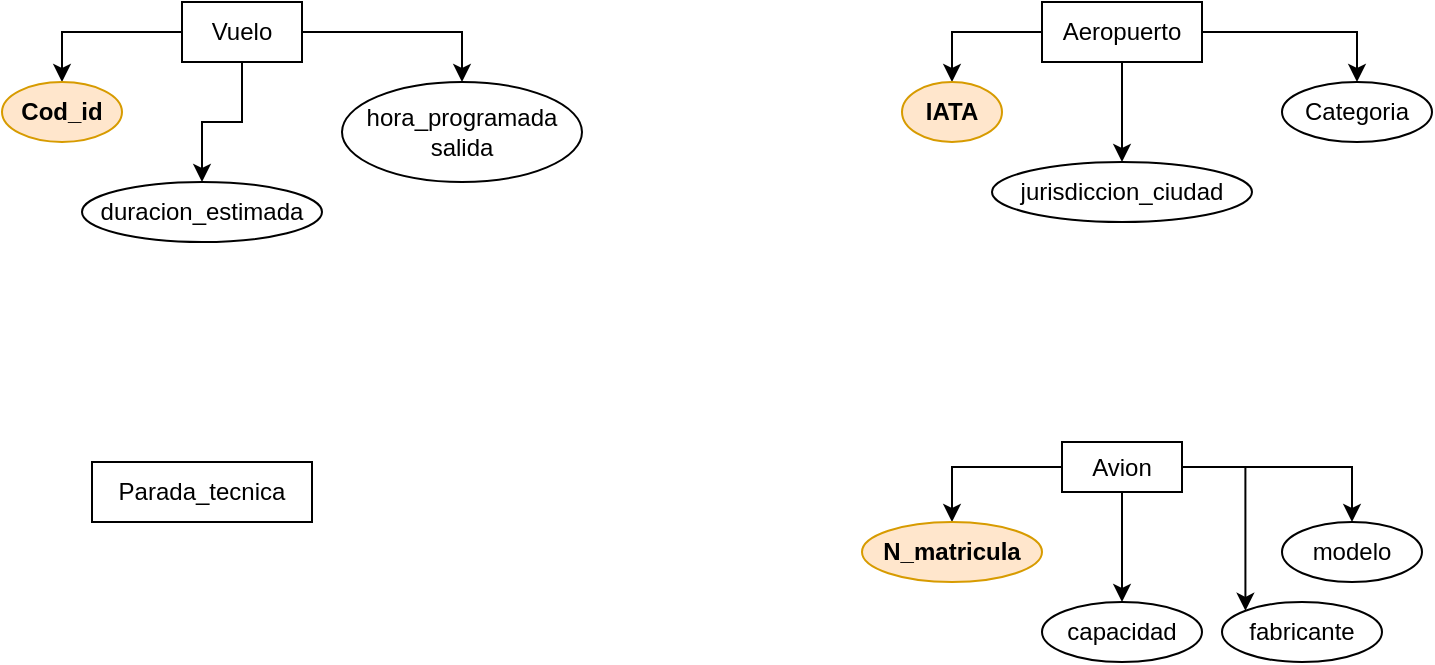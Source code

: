 <mxfile version="21.7.2" type="github">
  <diagram name="Página-1" id="UUR40JyIWrCSjtDDrcDr">
    <mxGraphModel dx="1379" dy="797" grid="1" gridSize="10" guides="1" tooltips="1" connect="1" arrows="1" fold="1" page="1" pageScale="1" pageWidth="827" pageHeight="1169" math="0" shadow="0">
      <root>
        <mxCell id="0" />
        <mxCell id="1" parent="0" />
        <mxCell id="4Mqh_UqCW2FSAEqXyaWD-12" style="edgeStyle=orthogonalEdgeStyle;rounded=0;orthogonalLoop=1;jettySize=auto;html=1;" edge="1" parent="1" source="4Mqh_UqCW2FSAEqXyaWD-1" target="4Mqh_UqCW2FSAEqXyaWD-2">
          <mxGeometry relative="1" as="geometry" />
        </mxCell>
        <mxCell id="4Mqh_UqCW2FSAEqXyaWD-13" style="edgeStyle=orthogonalEdgeStyle;rounded=0;orthogonalLoop=1;jettySize=auto;html=1;" edge="1" parent="1" source="4Mqh_UqCW2FSAEqXyaWD-1" target="4Mqh_UqCW2FSAEqXyaWD-4">
          <mxGeometry relative="1" as="geometry" />
        </mxCell>
        <mxCell id="4Mqh_UqCW2FSAEqXyaWD-14" style="edgeStyle=orthogonalEdgeStyle;rounded=0;orthogonalLoop=1;jettySize=auto;html=1;entryX=0.5;entryY=0;entryDx=0;entryDy=0;" edge="1" parent="1" source="4Mqh_UqCW2FSAEqXyaWD-1" target="4Mqh_UqCW2FSAEqXyaWD-5">
          <mxGeometry relative="1" as="geometry" />
        </mxCell>
        <mxCell id="4Mqh_UqCW2FSAEqXyaWD-1" value="Vuelo" style="rounded=0;whiteSpace=wrap;html=1;" vertex="1" parent="1">
          <mxGeometry x="120" y="50" width="60" height="30" as="geometry" />
        </mxCell>
        <mxCell id="4Mqh_UqCW2FSAEqXyaWD-2" value="Cod_id" style="ellipse;whiteSpace=wrap;html=1;fillColor=#ffe6cc;strokeColor=#d79b00;fontStyle=1" vertex="1" parent="1">
          <mxGeometry x="30" y="90" width="60" height="30" as="geometry" />
        </mxCell>
        <mxCell id="4Mqh_UqCW2FSAEqXyaWD-4" value="duracion_estimada" style="ellipse;whiteSpace=wrap;html=1;" vertex="1" parent="1">
          <mxGeometry x="70" y="140" width="120" height="30" as="geometry" />
        </mxCell>
        <mxCell id="4Mqh_UqCW2FSAEqXyaWD-5" value="hora_programada&lt;br&gt;salida" style="ellipse;whiteSpace=wrap;html=1;" vertex="1" parent="1">
          <mxGeometry x="200" y="90" width="120" height="50" as="geometry" />
        </mxCell>
        <mxCell id="4Mqh_UqCW2FSAEqXyaWD-6" value="Parada_tecnica" style="rounded=0;whiteSpace=wrap;html=1;" vertex="1" parent="1">
          <mxGeometry x="75" y="280" width="110" height="30" as="geometry" />
        </mxCell>
        <mxCell id="4Mqh_UqCW2FSAEqXyaWD-15" style="edgeStyle=orthogonalEdgeStyle;rounded=0;orthogonalLoop=1;jettySize=auto;html=1;" edge="1" parent="1" source="4Mqh_UqCW2FSAEqXyaWD-8" target="4Mqh_UqCW2FSAEqXyaWD-9">
          <mxGeometry relative="1" as="geometry" />
        </mxCell>
        <mxCell id="4Mqh_UqCW2FSAEqXyaWD-16" style="edgeStyle=orthogonalEdgeStyle;rounded=0;orthogonalLoop=1;jettySize=auto;html=1;" edge="1" parent="1" source="4Mqh_UqCW2FSAEqXyaWD-8" target="4Mqh_UqCW2FSAEqXyaWD-10">
          <mxGeometry relative="1" as="geometry" />
        </mxCell>
        <mxCell id="4Mqh_UqCW2FSAEqXyaWD-17" style="edgeStyle=orthogonalEdgeStyle;rounded=0;orthogonalLoop=1;jettySize=auto;html=1;entryX=0.5;entryY=0;entryDx=0;entryDy=0;" edge="1" parent="1" source="4Mqh_UqCW2FSAEqXyaWD-8" target="4Mqh_UqCW2FSAEqXyaWD-11">
          <mxGeometry relative="1" as="geometry" />
        </mxCell>
        <mxCell id="4Mqh_UqCW2FSAEqXyaWD-8" value="Aeropuerto" style="rounded=0;whiteSpace=wrap;html=1;" vertex="1" parent="1">
          <mxGeometry x="550" y="50" width="80" height="30" as="geometry" />
        </mxCell>
        <mxCell id="4Mqh_UqCW2FSAEqXyaWD-9" value="&lt;b&gt;IATA&lt;/b&gt;" style="ellipse;whiteSpace=wrap;html=1;fillColor=#ffe6cc;strokeColor=#d79b00;" vertex="1" parent="1">
          <mxGeometry x="480" y="90" width="50" height="30" as="geometry" />
        </mxCell>
        <mxCell id="4Mqh_UqCW2FSAEqXyaWD-10" value="jurisdiccion_ciudad" style="ellipse;whiteSpace=wrap;html=1;" vertex="1" parent="1">
          <mxGeometry x="525" y="130" width="130" height="30" as="geometry" />
        </mxCell>
        <mxCell id="4Mqh_UqCW2FSAEqXyaWD-11" value="Categoria" style="ellipse;whiteSpace=wrap;html=1;" vertex="1" parent="1">
          <mxGeometry x="670" y="90" width="75" height="30" as="geometry" />
        </mxCell>
        <mxCell id="4Mqh_UqCW2FSAEqXyaWD-24" style="edgeStyle=orthogonalEdgeStyle;rounded=0;orthogonalLoop=1;jettySize=auto;html=1;entryX=0.5;entryY=0;entryDx=0;entryDy=0;" edge="1" parent="1" source="4Mqh_UqCW2FSAEqXyaWD-19" target="4Mqh_UqCW2FSAEqXyaWD-20">
          <mxGeometry relative="1" as="geometry" />
        </mxCell>
        <mxCell id="4Mqh_UqCW2FSAEqXyaWD-25" style="edgeStyle=orthogonalEdgeStyle;rounded=0;orthogonalLoop=1;jettySize=auto;html=1;entryX=0.5;entryY=0;entryDx=0;entryDy=0;" edge="1" parent="1" source="4Mqh_UqCW2FSAEqXyaWD-19" target="4Mqh_UqCW2FSAEqXyaWD-21">
          <mxGeometry relative="1" as="geometry" />
        </mxCell>
        <mxCell id="4Mqh_UqCW2FSAEqXyaWD-26" style="edgeStyle=orthogonalEdgeStyle;rounded=0;orthogonalLoop=1;jettySize=auto;html=1;entryX=0;entryY=0;entryDx=0;entryDy=0;" edge="1" parent="1" source="4Mqh_UqCW2FSAEqXyaWD-19" target="4Mqh_UqCW2FSAEqXyaWD-22">
          <mxGeometry relative="1" as="geometry" />
        </mxCell>
        <mxCell id="4Mqh_UqCW2FSAEqXyaWD-27" style="edgeStyle=orthogonalEdgeStyle;rounded=0;orthogonalLoop=1;jettySize=auto;html=1;entryX=0.5;entryY=0;entryDx=0;entryDy=0;" edge="1" parent="1" source="4Mqh_UqCW2FSAEqXyaWD-19" target="4Mqh_UqCW2FSAEqXyaWD-23">
          <mxGeometry relative="1" as="geometry" />
        </mxCell>
        <mxCell id="4Mqh_UqCW2FSAEqXyaWD-19" value="Avion" style="rounded=0;whiteSpace=wrap;html=1;" vertex="1" parent="1">
          <mxGeometry x="560" y="270" width="60" height="25" as="geometry" />
        </mxCell>
        <mxCell id="4Mqh_UqCW2FSAEqXyaWD-20" value="&lt;b&gt;N_matricula&lt;/b&gt;" style="ellipse;whiteSpace=wrap;html=1;fillColor=#ffe6cc;strokeColor=#d79b00;" vertex="1" parent="1">
          <mxGeometry x="460" y="310" width="90" height="30" as="geometry" />
        </mxCell>
        <mxCell id="4Mqh_UqCW2FSAEqXyaWD-21" value="capacidad" style="ellipse;whiteSpace=wrap;html=1;" vertex="1" parent="1">
          <mxGeometry x="550" y="350" width="80" height="30" as="geometry" />
        </mxCell>
        <mxCell id="4Mqh_UqCW2FSAEqXyaWD-22" value="fabricante" style="ellipse;whiteSpace=wrap;html=1;" vertex="1" parent="1">
          <mxGeometry x="640" y="350" width="80" height="30" as="geometry" />
        </mxCell>
        <mxCell id="4Mqh_UqCW2FSAEqXyaWD-23" value="modelo" style="ellipse;whiteSpace=wrap;html=1;" vertex="1" parent="1">
          <mxGeometry x="670" y="310" width="70" height="30" as="geometry" />
        </mxCell>
      </root>
    </mxGraphModel>
  </diagram>
</mxfile>
